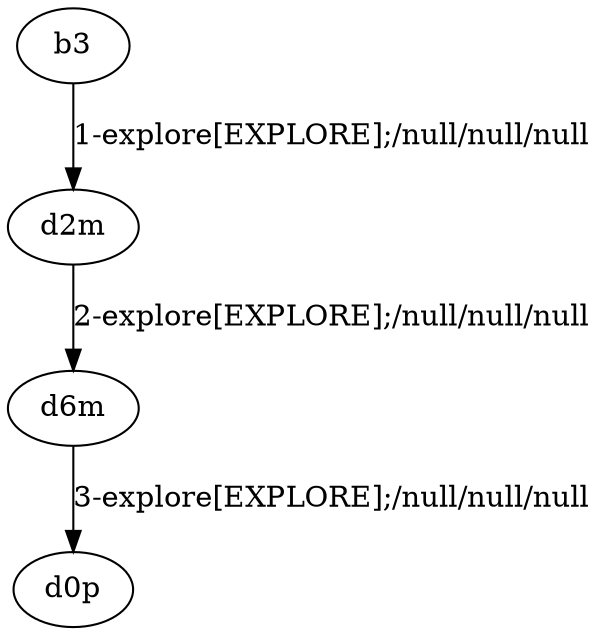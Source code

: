 # Total number of goals covered by this test: 1
# d6m --> d0p

digraph g {
"b3" -> "d2m" [label = "1-explore[EXPLORE];/null/null/null"];
"d2m" -> "d6m" [label = "2-explore[EXPLORE];/null/null/null"];
"d6m" -> "d0p" [label = "3-explore[EXPLORE];/null/null/null"];
}